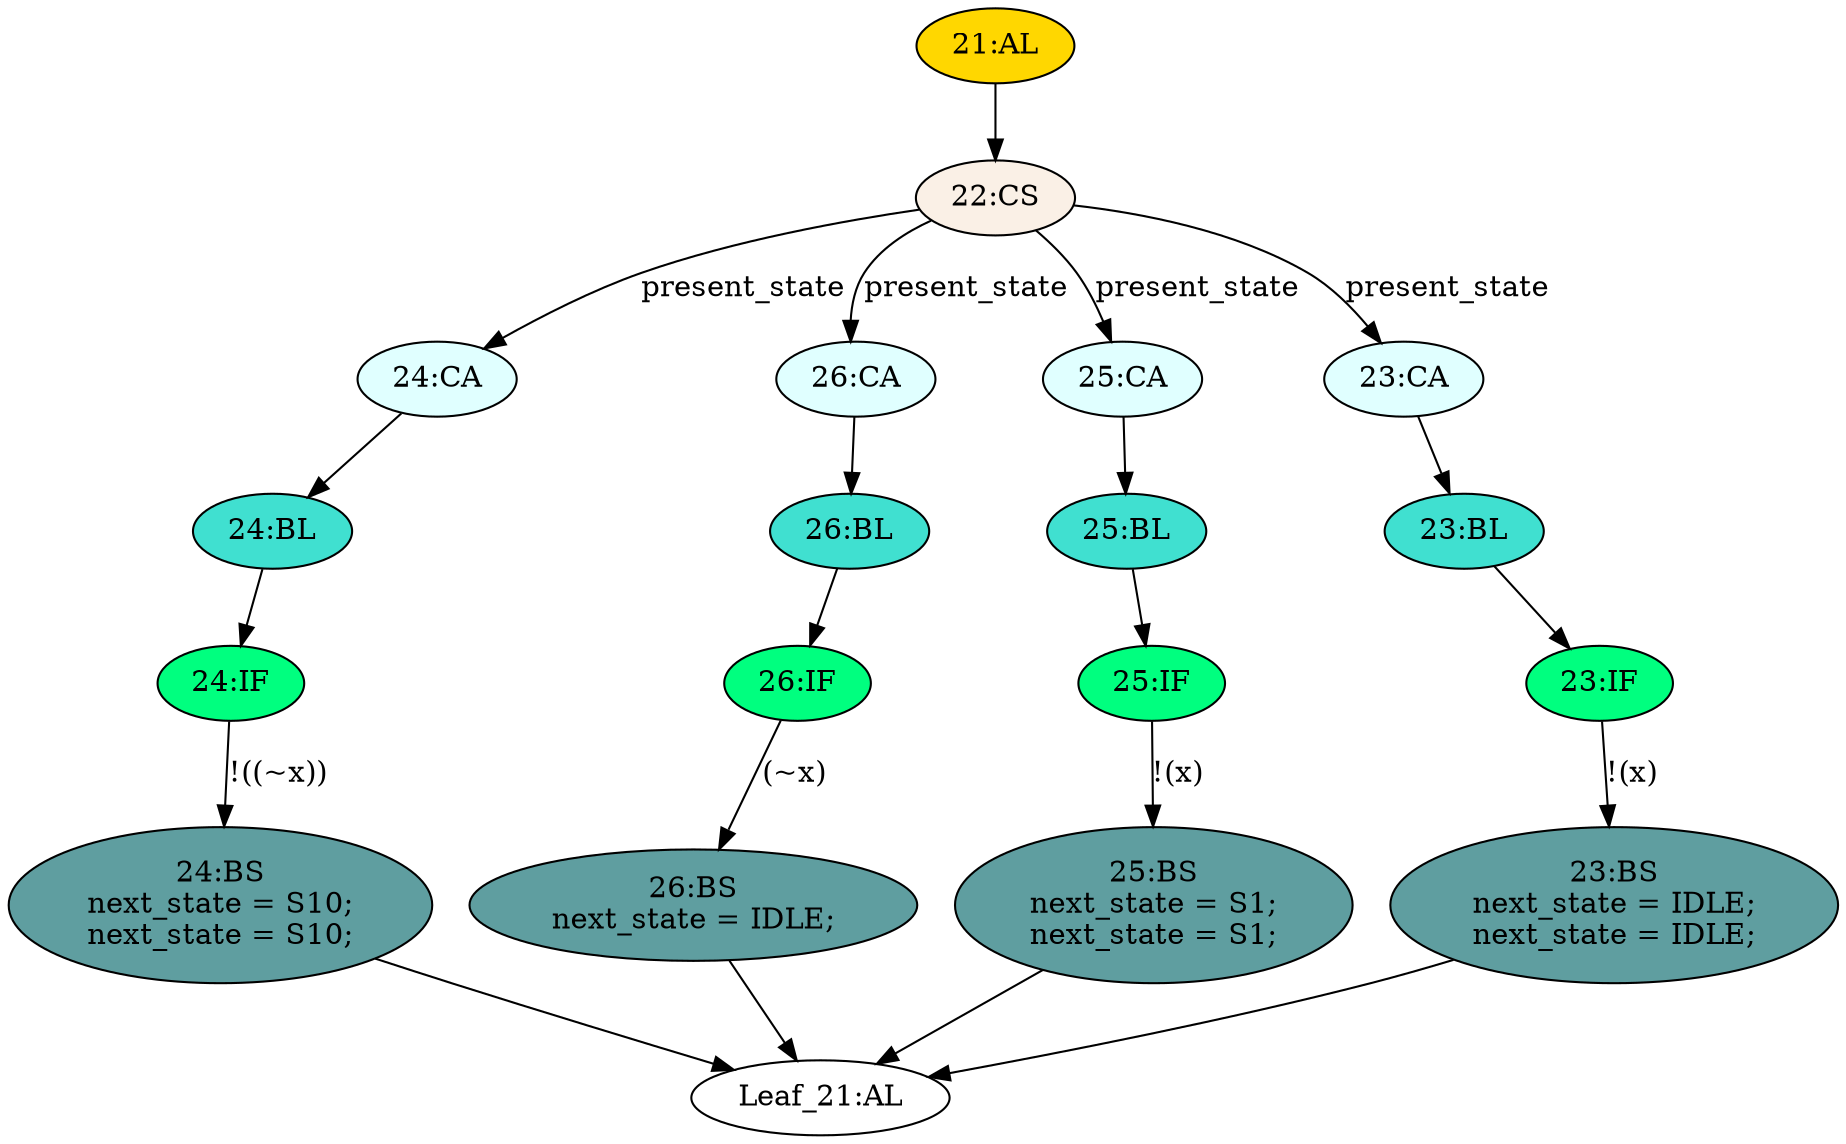strict digraph "" {
	node [label="\N"];
	"24:CA"	[ast="<pyverilog.vparser.ast.Case object at 0x7f5043b22390>",
		fillcolor=lightcyan,
		label="24:CA",
		statements="[]",
		style=filled,
		typ=Case];
	"24:BL"	[ast="<pyverilog.vparser.ast.Block object at 0x7f5043b224d0>",
		fillcolor=turquoise,
		label="24:BL",
		statements="[]",
		style=filled,
		typ=Block];
	"24:CA" -> "24:BL"	[cond="[]",
		lineno=None];
	"26:CA"	[ast="<pyverilog.vparser.ast.Case object at 0x7f5043b22910>",
		fillcolor=lightcyan,
		label="26:CA",
		statements="[]",
		style=filled,
		typ=Case];
	"26:BL"	[ast="<pyverilog.vparser.ast.Block object at 0x7f5043b22990>",
		fillcolor=turquoise,
		label="26:BL",
		statements="[]",
		style=filled,
		typ=Block];
	"26:CA" -> "26:BL"	[cond="[]",
		lineno=None];
	"23:BS"	[ast="<pyverilog.vparser.ast.BlockingSubstitution object at 0x7f5043b22c50>",
		fillcolor=cadetblue,
		label="23:BS
next_state = IDLE;
next_state = IDLE;",
		statements="[<pyverilog.vparser.ast.BlockingSubstitution object at 0x7f5043b22c50>, <pyverilog.vparser.ast.BlockingSubstitution object at 0x7f5043b22c50>]",
		style=filled,
		typ=BlockingSubstitution];
	"Leaf_21:AL"	[def_var="['next_state']",
		label="Leaf_21:AL"];
	"23:BS" -> "Leaf_21:AL"	[cond="[]",
		lineno=None];
	"25:BS"	[ast="<pyverilog.vparser.ast.BlockingSubstitution object at 0x7f5043b22dd0>",
		fillcolor=cadetblue,
		label="25:BS
next_state = S1;
next_state = S1;",
		statements="[<pyverilog.vparser.ast.BlockingSubstitution object at 0x7f5043b22dd0>, <pyverilog.vparser.ast.BlockingSubstitution object at 0x7f5043b22dd0>]",
		style=filled,
		typ=BlockingSubstitution];
	"25:BS" -> "Leaf_21:AL"	[cond="[]",
		lineno=None];
	"25:CA"	[ast="<pyverilog.vparser.ast.Case object at 0x7f5043b22f10>",
		fillcolor=lightcyan,
		label="25:CA",
		statements="[]",
		style=filled,
		typ=Case];
	"25:BL"	[ast="<pyverilog.vparser.ast.Block object at 0x7f5043b22f90>",
		fillcolor=turquoise,
		label="25:BL",
		statements="[]",
		style=filled,
		typ=Block];
	"25:CA" -> "25:BL"	[cond="[]",
		lineno=None];
	"21:AL"	[ast="<pyverilog.vparser.ast.Always object at 0x7f50433cd290>",
		clk_sens=False,
		fillcolor=gold,
		label="21:AL",
		sens="['present_state']",
		statements="[]",
		style=filled,
		typ=Always,
		use_var="['x', 'present_state']"];
	"22:CS"	[ast="<pyverilog.vparser.ast.CaseStatement object at 0x7f50433cd410>",
		fillcolor=linen,
		label="22:CS",
		statements="[]",
		style=filled,
		typ=CaseStatement];
	"21:AL" -> "22:CS"	[cond="[]",
		lineno=None];
	"26:IF"	[ast="<pyverilog.vparser.ast.IfStatement object at 0x7f5043b229d0>",
		fillcolor=springgreen,
		label="26:IF",
		statements="[]",
		style=filled,
		typ=IfStatement];
	"26:BL" -> "26:IF"	[cond="[]",
		lineno=None];
	"23:CA"	[ast="<pyverilog.vparser.ast.Case object at 0x7f50433cd4d0>",
		fillcolor=lightcyan,
		label="23:CA",
		statements="[]",
		style=filled,
		typ=Case];
	"23:BL"	[ast="<pyverilog.vparser.ast.Block object at 0x7f50433cd550>",
		fillcolor=turquoise,
		label="23:BL",
		statements="[]",
		style=filled,
		typ=Block];
	"23:CA" -> "23:BL"	[cond="[]",
		lineno=None];
	"26:BS"	[ast="<pyverilog.vparser.ast.BlockingSubstitution object at 0x7f5043b22a10>",
		fillcolor=cadetblue,
		label="26:BS
next_state = IDLE;",
		statements="[<pyverilog.vparser.ast.BlockingSubstitution object at 0x7f5043b22a10>]",
		style=filled,
		typ=BlockingSubstitution];
	"26:BS" -> "Leaf_21:AL"	[cond="[]",
		lineno=None];
	"25:IF"	[ast="<pyverilog.vparser.ast.IfStatement object at 0x7f5043b22fd0>",
		fillcolor=springgreen,
		label="25:IF",
		statements="[]",
		style=filled,
		typ=IfStatement];
	"25:IF" -> "25:BS"	[cond="['x']",
		label="!(x)",
		lineno=25];
	"24:IF"	[ast="<pyverilog.vparser.ast.IfStatement object at 0x7f5043b22510>",
		fillcolor=springgreen,
		label="24:IF",
		statements="[]",
		style=filled,
		typ=IfStatement];
	"24:BS"	[ast="<pyverilog.vparser.ast.BlockingSubstitution object at 0x7f5043b22590>",
		fillcolor=cadetblue,
		label="24:BS
next_state = S10;
next_state = S10;",
		statements="[<pyverilog.vparser.ast.BlockingSubstitution object at 0x7f5043b22590>, <pyverilog.vparser.ast.BlockingSubstitution object at 0x7f5043b22590>]",
		style=filled,
		typ=BlockingSubstitution];
	"24:IF" -> "24:BS"	[cond="['x']",
		label="!((~x))",
		lineno=24];
	"22:CS" -> "24:CA"	[cond="['present_state']",
		label=present_state,
		lineno=22];
	"22:CS" -> "26:CA"	[cond="['present_state']",
		label=present_state,
		lineno=22];
	"22:CS" -> "25:CA"	[cond="['present_state']",
		label=present_state,
		lineno=22];
	"22:CS" -> "23:CA"	[cond="['present_state']",
		label=present_state,
		lineno=22];
	"26:IF" -> "26:BS"	[cond="['x']",
		label="(~x)",
		lineno=26];
	"25:BL" -> "25:IF"	[cond="[]",
		lineno=None];
	"24:BS" -> "Leaf_21:AL"	[cond="[]",
		lineno=None];
	"24:BL" -> "24:IF"	[cond="[]",
		lineno=None];
	"23:IF"	[ast="<pyverilog.vparser.ast.IfStatement object at 0x7f50433cd590>",
		fillcolor=springgreen,
		label="23:IF",
		statements="[]",
		style=filled,
		typ=IfStatement];
	"23:BL" -> "23:IF"	[cond="[]",
		lineno=None];
	"23:IF" -> "23:BS"	[cond="['x']",
		label="!(x)",
		lineno=23];
}
